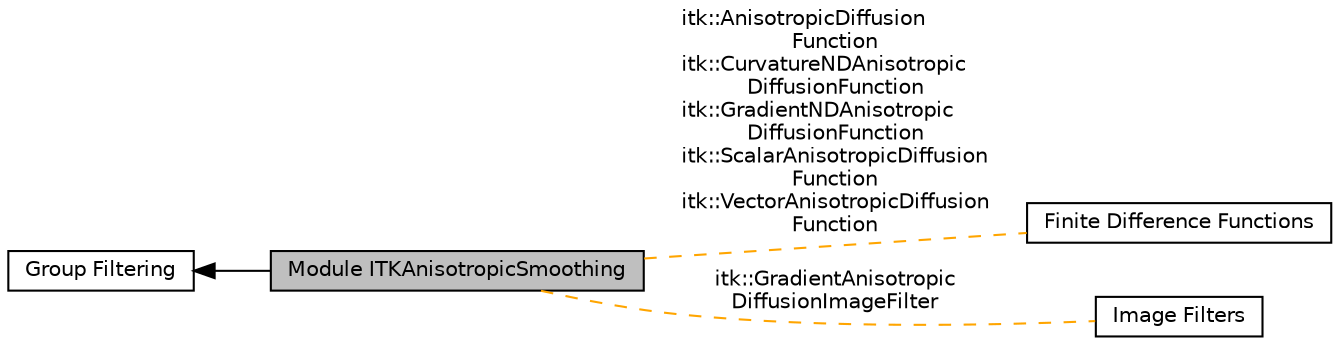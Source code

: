 digraph "Module ITKAnisotropicSmoothing"
{
  edge [fontname="Helvetica",fontsize="10",labelfontname="Helvetica",labelfontsize="10"];
  node [fontname="Helvetica",fontsize="10",shape=box];
  rankdir=LR;
  Node3 [label="Finite Difference Functions",height=0.2,width=0.4,color="black", fillcolor="white", style="filled",URL="$group__FiniteDifferenceFunctions.html",tooltip=" "];
  Node2 [label="Group Filtering",height=0.2,width=0.4,color="black", fillcolor="white", style="filled",URL="$group__Group-Filtering.html",tooltip=" "];
  Node1 [label="Module ITKAnisotropicSmoothing",height=0.2,width=0.4,color="black", fillcolor="grey75", style="filled", fontcolor="black",tooltip=" "];
  Node4 [label="Image Filters",height=0.2,width=0.4,color="black", fillcolor="white", style="filled",URL="$group__ImageFilters.html",tooltip=" "];
  Node2->Node1 [shape=plaintext, dir="back", style="solid"];
  Node1->Node3 [shape=plaintext, label="itk::AnisotropicDiffusion\lFunction\nitk::CurvatureNDAnisotropic\lDiffusionFunction\nitk::GradientNDAnisotropic\lDiffusionFunction\nitk::ScalarAnisotropicDiffusion\lFunction\nitk::VectorAnisotropicDiffusion\lFunction", color="orange", dir="none", style="dashed"];
  Node1->Node4 [shape=plaintext, label="itk::GradientAnisotropic\lDiffusionImageFilter", color="orange", dir="none", style="dashed"];
}
